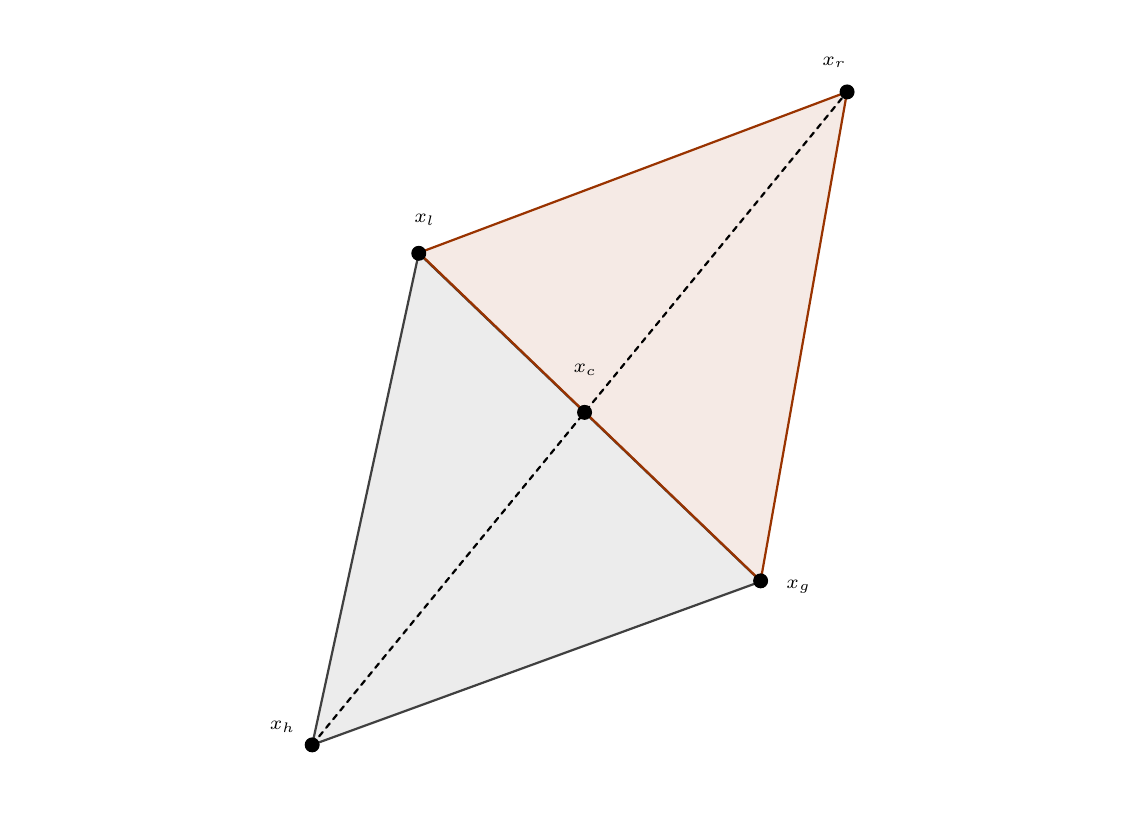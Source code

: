 \definecolor{zzttqq}{rgb}{0.6,0.2,0.}
\definecolor{uququq}{rgb}{0.251,0.251,0.251}
\begin{tikzpicture}[line cap=round,line join=round,>=triangle 45,x=0.4cm,y=0.4cm]
\clip(-5.448,-0.231) rectangle (28.545,24.097);
\fill[line width=0.8pt,color=uququq,fill=uququq,fill opacity=0.1] (6.384,16.933) -- (2.999,1.325) -- (17.246,6.513) -- cycle;
\fill[line width=0.8pt,color=zzttqq,fill=zzttqq,fill opacity=0.1] (6.389,16.949) -- (17.238,6.533) -- (19.983,22.057) -- cycle;
\draw [line width=0.8pt,color=uququq] (6.384,16.933)-- (2.999,1.325);
\draw [line width=0.8pt,color=uququq] (2.999,1.325)-- (17.246,6.513);
\draw [line width=0.8pt,color=uququq] (17.246,6.513)-- (6.384,16.933);
\draw [line width=0.8pt,color=zzttqq] (6.389,16.949)-- (17.238,6.533);
\draw [line width=0.8pt,color=zzttqq] (17.238,6.533)-- (19.983,22.057);
\draw [line width=0.8pt,color=zzttqq] (19.983,22.057)-- (6.389,16.949);
\draw [line width=0.8pt,dash pattern=on 2pt off 2pt] (2.999,1.325)-- (19.983,22.057);
\begin{scriptsize}
\draw [fill=black] (6.384,16.933) circle (2.5pt);
\draw[color=black] (6.569,17.983) node {$x_l$};
\draw [fill=black] (2.999,1.325) circle (2.5pt);
\draw[color=black] (2.061,1.892) node {$x_h$};
\draw [fill=black] (17.238,6.533) circle (2.5pt);
\draw[color=black] (18.441,6.35) node {$x_g$};
\draw [fill=black] (19.983,22.057) circle (2.5pt);
\draw[color=black] (19.576,22.993) node {$x_r$};
\draw [fill=black] (11.648,11.883) circle (2.5pt);
\draw[color=black] (11.662,13.228) node {$x_c$};
\end{scriptsize}
\end{tikzpicture}
